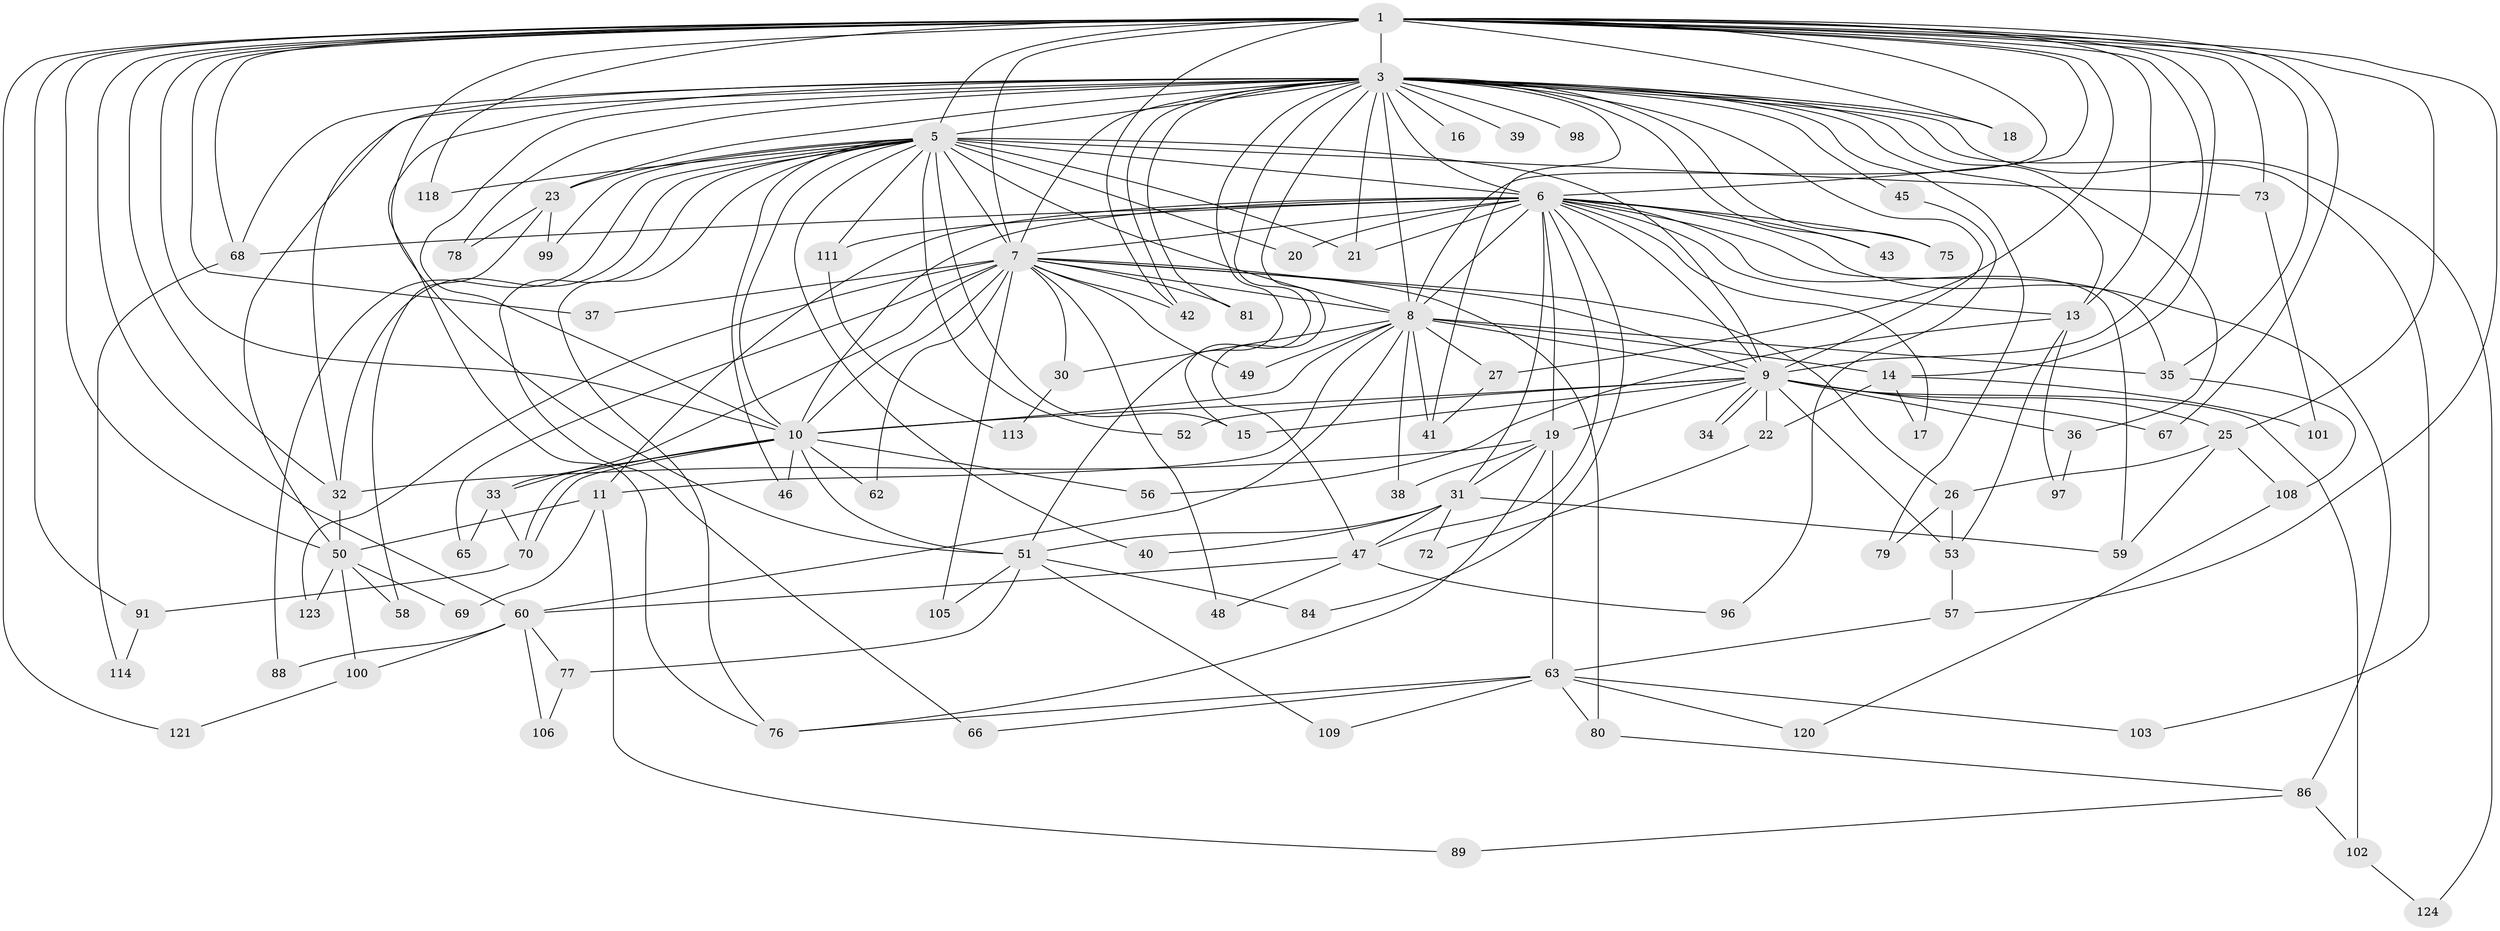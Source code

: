 // original degree distribution, {20: 0.016129032258064516, 18: 0.008064516129032258, 15: 0.008064516129032258, 33: 0.008064516129032258, 25: 0.008064516129032258, 28: 0.008064516129032258, 22: 0.008064516129032258, 23: 0.008064516129032258, 17: 0.008064516129032258, 4: 0.08870967741935484, 6: 0.04032258064516129, 7: 0.016129032258064516, 3: 0.1935483870967742, 2: 0.5403225806451613, 5: 0.024193548387096774, 8: 0.016129032258064516}
// Generated by graph-tools (version 1.1) at 2025/41/03/06/25 10:41:33]
// undirected, 93 vertices, 214 edges
graph export_dot {
graph [start="1"]
  node [color=gray90,style=filled];
  1 [super="+2"];
  3 [super="+4"];
  5 [super="+29"];
  6 [super="+28"];
  7 [super="+12"];
  8 [super="+119"];
  9 [super="+107"];
  10 [super="+112"];
  11 [super="+82"];
  13 [super="+116"];
  14 [super="+74"];
  15 [super="+44"];
  16;
  17;
  18;
  19 [super="+115"];
  20;
  21 [super="+24"];
  22 [super="+122"];
  23;
  25;
  26;
  27;
  30;
  31 [super="+54"];
  32 [super="+90"];
  33 [super="+55"];
  34;
  35 [super="+110"];
  36;
  37;
  38;
  39;
  40;
  41 [super="+71"];
  42 [super="+117"];
  43;
  45;
  46;
  47 [super="+92"];
  48;
  49;
  50 [super="+61"];
  51 [super="+93"];
  52;
  53 [super="+83"];
  56;
  57;
  58;
  59 [super="+95"];
  60 [super="+64"];
  62;
  63 [super="+94"];
  65;
  66;
  67;
  68 [super="+85"];
  69;
  70 [super="+87"];
  72;
  73;
  75;
  76 [super="+104"];
  77;
  78;
  79;
  80;
  81;
  84;
  86;
  88;
  89;
  91;
  96;
  97;
  98;
  99;
  100;
  101;
  102;
  103;
  105;
  106;
  108;
  109;
  111;
  113;
  114;
  118;
  120;
  121;
  123;
  124;
  1 -- 3 [weight=4];
  1 -- 5 [weight=2];
  1 -- 6 [weight=2];
  1 -- 7 [weight=2];
  1 -- 8 [weight=2];
  1 -- 9 [weight=2];
  1 -- 10 [weight=2];
  1 -- 18;
  1 -- 25;
  1 -- 37;
  1 -- 57;
  1 -- 60;
  1 -- 68;
  1 -- 91;
  1 -- 118;
  1 -- 121;
  1 -- 67;
  1 -- 73;
  1 -- 13;
  1 -- 14 [weight=2];
  1 -- 27;
  1 -- 32;
  1 -- 35;
  1 -- 51;
  1 -- 42;
  1 -- 50;
  3 -- 5 [weight=3];
  3 -- 6 [weight=2];
  3 -- 7 [weight=2];
  3 -- 8 [weight=2];
  3 -- 9 [weight=2];
  3 -- 10 [weight=2];
  3 -- 15;
  3 -- 43;
  3 -- 76;
  3 -- 98 [weight=2];
  3 -- 75;
  3 -- 78;
  3 -- 79;
  3 -- 16;
  3 -- 81;
  3 -- 18;
  3 -- 21;
  3 -- 23;
  3 -- 36;
  3 -- 39;
  3 -- 103;
  3 -- 42;
  3 -- 45;
  3 -- 50;
  3 -- 51;
  3 -- 124;
  3 -- 41;
  3 -- 47;
  3 -- 32;
  3 -- 68;
  3 -- 13;
  5 -- 6;
  5 -- 7;
  5 -- 8;
  5 -- 9;
  5 -- 10;
  5 -- 15;
  5 -- 20;
  5 -- 21;
  5 -- 23;
  5 -- 32;
  5 -- 40;
  5 -- 46;
  5 -- 52;
  5 -- 66;
  5 -- 73;
  5 -- 88;
  5 -- 99;
  5 -- 111;
  5 -- 118;
  5 -- 76;
  6 -- 7 [weight=2];
  6 -- 8 [weight=2];
  6 -- 9;
  6 -- 10 [weight=2];
  6 -- 11;
  6 -- 13;
  6 -- 17;
  6 -- 19;
  6 -- 20;
  6 -- 31;
  6 -- 43;
  6 -- 47;
  6 -- 59;
  6 -- 68;
  6 -- 75;
  6 -- 84;
  6 -- 86;
  6 -- 111;
  6 -- 21;
  6 -- 35;
  7 -- 8;
  7 -- 9;
  7 -- 10;
  7 -- 26;
  7 -- 30;
  7 -- 33 [weight=2];
  7 -- 37;
  7 -- 42;
  7 -- 48;
  7 -- 62;
  7 -- 65;
  7 -- 80;
  7 -- 81;
  7 -- 105;
  7 -- 123;
  7 -- 49;
  8 -- 9;
  8 -- 10;
  8 -- 11;
  8 -- 14 [weight=2];
  8 -- 27;
  8 -- 30;
  8 -- 35;
  8 -- 38;
  8 -- 41;
  8 -- 49;
  8 -- 60;
  9 -- 10;
  9 -- 19;
  9 -- 22 [weight=2];
  9 -- 25;
  9 -- 34;
  9 -- 34;
  9 -- 36;
  9 -- 52;
  9 -- 67;
  9 -- 102;
  9 -- 53;
  9 -- 15;
  10 -- 33;
  10 -- 46;
  10 -- 51;
  10 -- 56;
  10 -- 62;
  10 -- 70;
  10 -- 70;
  11 -- 69;
  11 -- 89;
  11 -- 50;
  13 -- 53;
  13 -- 56;
  13 -- 97;
  14 -- 17;
  14 -- 22;
  14 -- 101;
  19 -- 31;
  19 -- 38;
  19 -- 63;
  19 -- 76;
  19 -- 32;
  22 -- 72;
  23 -- 58;
  23 -- 78;
  23 -- 99;
  25 -- 26;
  25 -- 59;
  25 -- 108;
  26 -- 53;
  26 -- 79;
  27 -- 41;
  30 -- 113;
  31 -- 40;
  31 -- 47;
  31 -- 72;
  31 -- 51;
  31 -- 59;
  32 -- 50;
  33 -- 70;
  33 -- 65;
  35 -- 108;
  36 -- 97;
  45 -- 96;
  47 -- 48;
  47 -- 60;
  47 -- 96;
  50 -- 58;
  50 -- 123;
  50 -- 100;
  50 -- 69;
  51 -- 77;
  51 -- 84;
  51 -- 105;
  51 -- 109;
  53 -- 57;
  57 -- 63;
  60 -- 77;
  60 -- 100;
  60 -- 106;
  60 -- 88;
  63 -- 66;
  63 -- 80;
  63 -- 103;
  63 -- 109;
  63 -- 120;
  63 -- 76;
  68 -- 114;
  70 -- 91;
  73 -- 101;
  77 -- 106;
  80 -- 86;
  86 -- 89;
  86 -- 102;
  91 -- 114;
  100 -- 121;
  102 -- 124;
  108 -- 120;
  111 -- 113;
}
